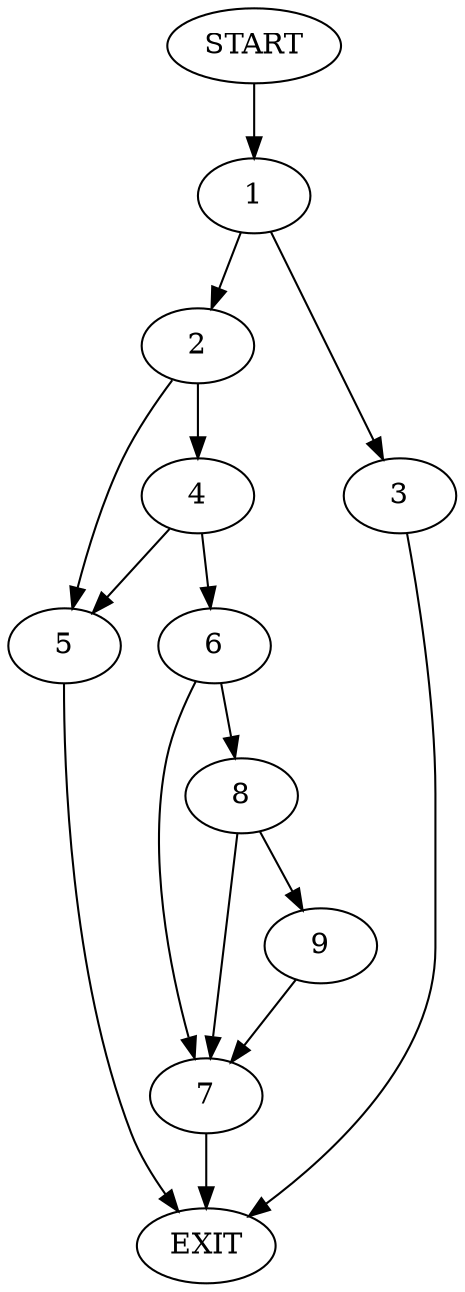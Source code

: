 digraph {
0 [label="START"]
10 [label="EXIT"]
0 -> 1
1 -> 2
1 -> 3
3 -> 10
2 -> 4
2 -> 5
4 -> 5
4 -> 6
5 -> 10
6 -> 7
6 -> 8
7 -> 10
8 -> 9
8 -> 7
9 -> 7
}
